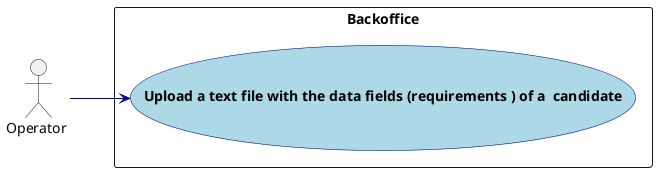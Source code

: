 @startuml US_2004_UCD
'https://plantuml.com/use-case-diagram

skinparam usecase {
    BackgroundColor LightBlue
    BorderColor DarkBlue
    ArrowColor DarkBlue
    FontStyle Bold
}

:Operator : as Operator


left to right direction

rectangle "Backoffice" as backoffice {
  usecase "Upload a text file with the data fields (requirements ) of a  candidate" as UC1
}
Operator --> (UC1)



@enduml
